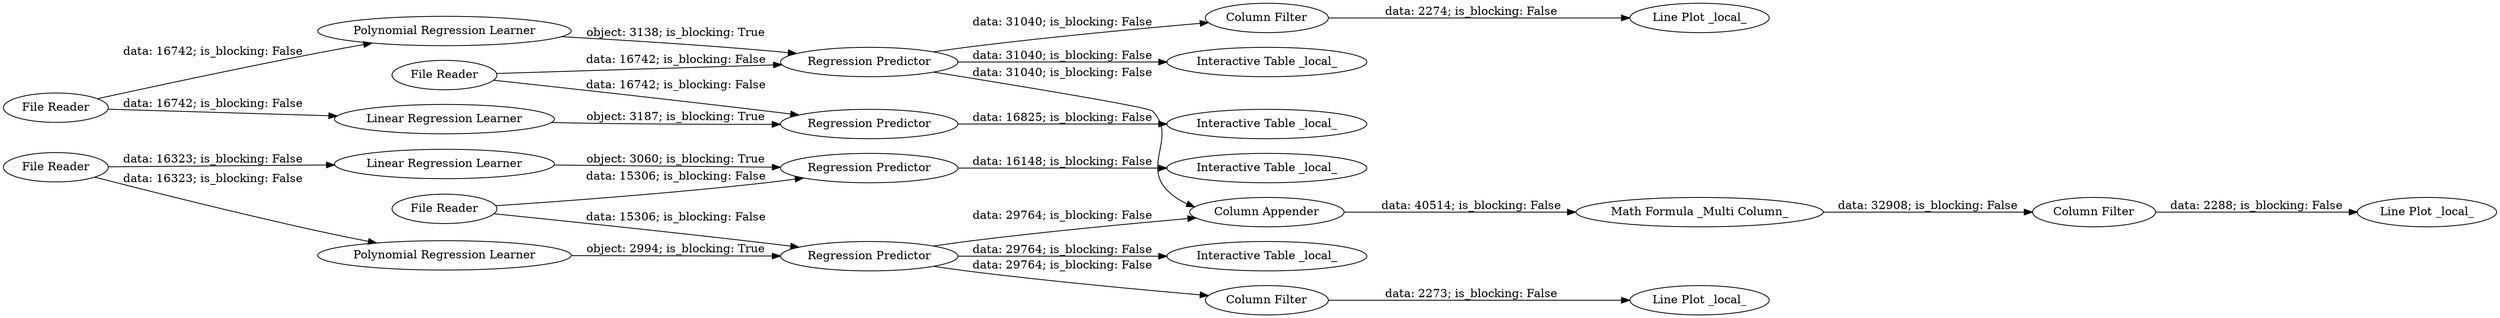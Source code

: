 digraph {
	"4033827797445189480_22" [label="Line Plot _local_"]
	"4033827797445189480_14" [label="Interactive Table _local_"]
	"4033827797445189480_17" [label="Interactive Table _local_"]
	"4033827797445189480_25" [label="Line Plot _local_"]
	"4033827797445189480_23" [label="Column Filter"]
	"4033827797445189480_20" [label="Column Filter"]
	"4033827797445189480_1" [label="File Reader"]
	"4033827797445189480_19" [label="Math Formula _Multi Column_"]
	"4033827797445189480_11" [label="File Reader"]
	"4033827797445189480_7" [label="File Reader"]
	"4033827797445189480_5" [label="Polynomial Regression Learner"]
	"4033827797445189480_16" [label="Interactive Table _local_"]
	"4033827797445189480_6" [label="Regression Predictor"]
	"4033827797445189480_18" [label="Column Appender"]
	"4033827797445189480_24" [label="Line Plot _local_"]
	"4033827797445189480_26" [label="Column Filter"]
	"4033827797445189480_10" [label="Regression Predictor"]
	"4033827797445189480_12" [label="Polynomial Regression Learner"]
	"4033827797445189480_13" [label="Interactive Table _local_"]
	"4033827797445189480_2" [label="Linear Regression Learner"]
	"4033827797445189480_9" [label="Linear Regression Learner"]
	"4033827797445189480_3" [label="Regression Predictor"]
	"4033827797445189480_8" [label="Regression Predictor"]
	"4033827797445189480_4" [label="File Reader"]
	"4033827797445189480_7" -> "4033827797445189480_9" [label="data: 16323; is_blocking: False"]
	"4033827797445189480_6" -> "4033827797445189480_13" [label="data: 31040; is_blocking: False"]
	"4033827797445189480_26" -> "4033827797445189480_25" [label="data: 2273; is_blocking: False"]
	"4033827797445189480_6" -> "4033827797445189480_18" [label="data: 31040; is_blocking: False"]
	"4033827797445189480_11" -> "4033827797445189480_8" [label="data: 15306; is_blocking: False"]
	"4033827797445189480_8" -> "4033827797445189480_16" [label="data: 29764; is_blocking: False"]
	"4033827797445189480_10" -> "4033827797445189480_17" [label="data: 16148; is_blocking: False"]
	"4033827797445189480_9" -> "4033827797445189480_10" [label="object: 3060; is_blocking: True"]
	"4033827797445189480_3" -> "4033827797445189480_14" [label="data: 16825; is_blocking: False"]
	"4033827797445189480_18" -> "4033827797445189480_19" [label="data: 40514; is_blocking: False"]
	"4033827797445189480_23" -> "4033827797445189480_24" [label="data: 2274; is_blocking: False"]
	"4033827797445189480_20" -> "4033827797445189480_22" [label="data: 2288; is_blocking: False"]
	"4033827797445189480_8" -> "4033827797445189480_26" [label="data: 29764; is_blocking: False"]
	"4033827797445189480_2" -> "4033827797445189480_3" [label="object: 3187; is_blocking: True"]
	"4033827797445189480_8" -> "4033827797445189480_18" [label="data: 29764; is_blocking: False"]
	"4033827797445189480_11" -> "4033827797445189480_10" [label="data: 15306; is_blocking: False"]
	"4033827797445189480_1" -> "4033827797445189480_5" [label="data: 16742; is_blocking: False"]
	"4033827797445189480_1" -> "4033827797445189480_2" [label="data: 16742; is_blocking: False"]
	"4033827797445189480_7" -> "4033827797445189480_12" [label="data: 16323; is_blocking: False"]
	"4033827797445189480_19" -> "4033827797445189480_20" [label="data: 32908; is_blocking: False"]
	"4033827797445189480_4" -> "4033827797445189480_6" [label="data: 16742; is_blocking: False"]
	"4033827797445189480_12" -> "4033827797445189480_8" [label="object: 2994; is_blocking: True"]
	"4033827797445189480_5" -> "4033827797445189480_6" [label="object: 3138; is_blocking: True"]
	"4033827797445189480_6" -> "4033827797445189480_23" [label="data: 31040; is_blocking: False"]
	"4033827797445189480_4" -> "4033827797445189480_3" [label="data: 16742; is_blocking: False"]
	rankdir=LR
}
